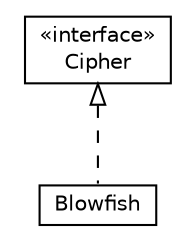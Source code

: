#!/usr/local/bin/dot
#
# Class diagram 
# Generated by UMLGraph version R5_6-24-gf6e263 (http://www.umlgraph.org/)
#

digraph G {
	edge [fontname="Helvetica",fontsize=10,labelfontname="Helvetica",labelfontsize=10];
	node [fontname="Helvetica",fontsize=10,shape=plaintext];
	nodesep=0.25;
	ranksep=0.5;
	// org.universAAL.ri.gateway.communication.cipher.Cipher
	c984045 [label=<<table title="org.universAAL.ri.gateway.communication.cipher.Cipher" border="0" cellborder="1" cellspacing="0" cellpadding="2" port="p" href="./Cipher.html">
		<tr><td><table border="0" cellspacing="0" cellpadding="1">
<tr><td align="center" balign="center"> &#171;interface&#187; </td></tr>
<tr><td align="center" balign="center"> Cipher </td></tr>
		</table></td></tr>
		</table>>, URL="./Cipher.html", fontname="Helvetica", fontcolor="black", fontsize=10.0];
	// org.universAAL.ri.gateway.communication.cipher.Blowfish
	c984046 [label=<<table title="org.universAAL.ri.gateway.communication.cipher.Blowfish" border="0" cellborder="1" cellspacing="0" cellpadding="2" port="p" href="./Blowfish.html">
		<tr><td><table border="0" cellspacing="0" cellpadding="1">
<tr><td align="center" balign="center"> Blowfish </td></tr>
		</table></td></tr>
		</table>>, URL="./Blowfish.html", fontname="Helvetica", fontcolor="black", fontsize=10.0];
	//org.universAAL.ri.gateway.communication.cipher.Blowfish implements org.universAAL.ri.gateway.communication.cipher.Cipher
	c984045:p -> c984046:p [dir=back,arrowtail=empty,style=dashed];
}


